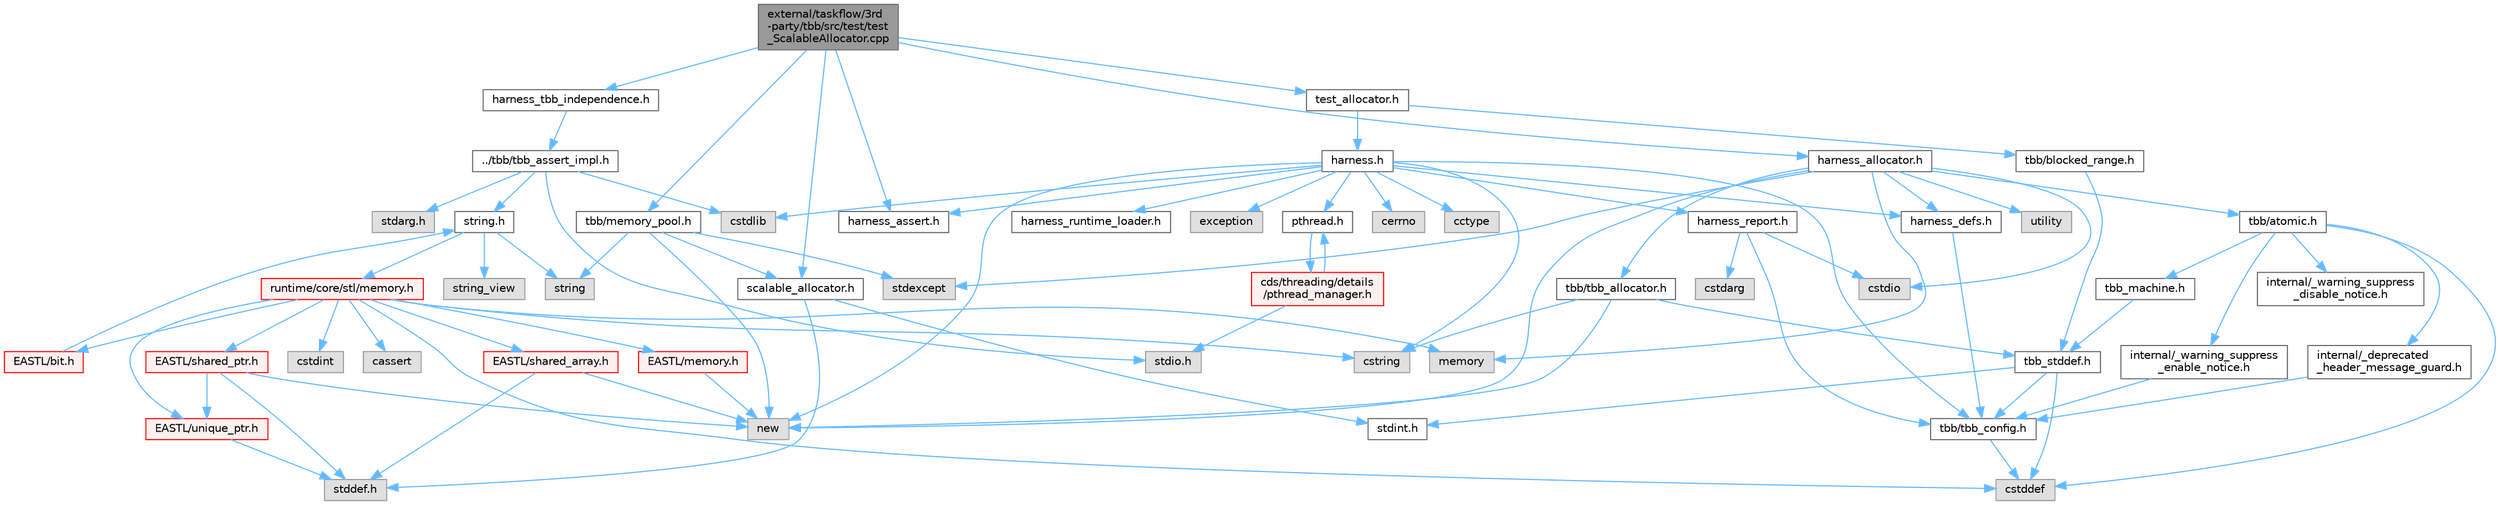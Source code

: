 digraph "external/taskflow/3rd-party/tbb/src/test/test_ScalableAllocator.cpp"
{
 // LATEX_PDF_SIZE
  bgcolor="transparent";
  edge [fontname=Helvetica,fontsize=10,labelfontname=Helvetica,labelfontsize=10];
  node [fontname=Helvetica,fontsize=10,shape=box,height=0.2,width=0.4];
  Node1 [id="Node000001",label="external/taskflow/3rd\l-party/tbb/src/test/test\l_ScalableAllocator.cpp",height=0.2,width=0.4,color="gray40", fillcolor="grey60", style="filled", fontcolor="black",tooltip=" "];
  Node1 -> Node2 [id="edge1_Node000001_Node000002",color="steelblue1",style="solid",tooltip=" "];
  Node2 [id="Node000002",label="harness_assert.h",height=0.2,width=0.4,color="grey40", fillcolor="white", style="filled",URL="$harness__assert_8h.html",tooltip=" "];
  Node1 -> Node3 [id="edge2_Node000001_Node000003",color="steelblue1",style="solid",tooltip=" "];
  Node3 [id="Node000003",label="harness_tbb_independence.h",height=0.2,width=0.4,color="grey40", fillcolor="white", style="filled",URL="$harness__tbb__independence_8h.html",tooltip=" "];
  Node3 -> Node4 [id="edge3_Node000003_Node000004",color="steelblue1",style="solid",tooltip=" "];
  Node4 [id="Node000004",label="../tbb/tbb_assert_impl.h",height=0.2,width=0.4,color="grey40", fillcolor="white", style="filled",URL="$tbb__assert__impl_8h.html",tooltip=" "];
  Node4 -> Node5 [id="edge4_Node000004_Node000005",color="steelblue1",style="solid",tooltip=" "];
  Node5 [id="Node000005",label="cstdlib",height=0.2,width=0.4,color="grey60", fillcolor="#E0E0E0", style="filled",tooltip=" "];
  Node4 -> Node6 [id="edge5_Node000004_Node000006",color="steelblue1",style="solid",tooltip=" "];
  Node6 [id="Node000006",label="stdio.h",height=0.2,width=0.4,color="grey60", fillcolor="#E0E0E0", style="filled",tooltip=" "];
  Node4 -> Node7 [id="edge6_Node000004_Node000007",color="steelblue1",style="solid",tooltip=" "];
  Node7 [id="Node000007",label="string.h",height=0.2,width=0.4,color="grey40", fillcolor="white", style="filled",URL="$string_8h.html",tooltip=" "];
  Node7 -> Node8 [id="edge7_Node000007_Node000008",color="steelblue1",style="solid",tooltip=" "];
  Node8 [id="Node000008",label="string",height=0.2,width=0.4,color="grey60", fillcolor="#E0E0E0", style="filled",tooltip=" "];
  Node7 -> Node9 [id="edge8_Node000007_Node000009",color="steelblue1",style="solid",tooltip=" "];
  Node9 [id="Node000009",label="string_view",height=0.2,width=0.4,color="grey60", fillcolor="#E0E0E0", style="filled",tooltip=" "];
  Node7 -> Node10 [id="edge9_Node000007_Node000010",color="steelblue1",style="solid",tooltip=" "];
  Node10 [id="Node000010",label="runtime/core/stl/memory.h",height=0.2,width=0.4,color="red", fillcolor="#FFF0F0", style="filled",URL="$runtime_2core_2stl_2memory_8h.html",tooltip=" "];
  Node10 -> Node11 [id="edge10_Node000010_Node000011",color="steelblue1",style="solid",tooltip=" "];
  Node11 [id="Node000011",label="cstddef",height=0.2,width=0.4,color="grey60", fillcolor="#E0E0E0", style="filled",tooltip=" "];
  Node10 -> Node12 [id="edge11_Node000010_Node000012",color="steelblue1",style="solid",tooltip=" "];
  Node12 [id="Node000012",label="cstdint",height=0.2,width=0.4,color="grey60", fillcolor="#E0E0E0", style="filled",tooltip=" "];
  Node10 -> Node13 [id="edge12_Node000010_Node000013",color="steelblue1",style="solid",tooltip=" "];
  Node13 [id="Node000013",label="cassert",height=0.2,width=0.4,color="grey60", fillcolor="#E0E0E0", style="filled",tooltip=" "];
  Node10 -> Node14 [id="edge13_Node000010_Node000014",color="steelblue1",style="solid",tooltip=" "];
  Node14 [id="Node000014",label="memory",height=0.2,width=0.4,color="grey60", fillcolor="#E0E0E0", style="filled",tooltip=" "];
  Node10 -> Node15 [id="edge14_Node000010_Node000015",color="steelblue1",style="solid",tooltip=" "];
  Node15 [id="Node000015",label="cstring",height=0.2,width=0.4,color="grey60", fillcolor="#E0E0E0", style="filled",tooltip=" "];
  Node10 -> Node16 [id="edge15_Node000010_Node000016",color="steelblue1",style="solid",tooltip=" "];
  Node16 [id="Node000016",label="EASTL/bit.h",height=0.2,width=0.4,color="red", fillcolor="#FFF0F0", style="filled",URL="$bit_8h.html",tooltip=" "];
  Node16 -> Node7 [id="edge16_Node000016_Node000007",color="steelblue1",style="solid",tooltip=" "];
  Node10 -> Node37 [id="edge17_Node000010_Node000037",color="steelblue1",style="solid",tooltip=" "];
  Node37 [id="Node000037",label="EASTL/memory.h",height=0.2,width=0.4,color="red", fillcolor="#FFF0F0", style="filled",URL="$runtime_2_e_a_s_t_l_2include_2_e_a_s_t_l_2memory_8h.html",tooltip=" "];
  Node37 -> Node52 [id="edge18_Node000037_Node000052",color="steelblue1",style="solid",tooltip=" "];
  Node52 [id="Node000052",label="new",height=0.2,width=0.4,color="grey60", fillcolor="#E0E0E0", style="filled",tooltip=" "];
  Node10 -> Node65 [id="edge19_Node000010_Node000065",color="steelblue1",style="solid",tooltip=" "];
  Node65 [id="Node000065",label="EASTL/shared_array.h",height=0.2,width=0.4,color="red", fillcolor="#FFF0F0", style="filled",URL="$shared__array_8h.html",tooltip=" "];
  Node65 -> Node52 [id="edge20_Node000065_Node000052",color="steelblue1",style="solid",tooltip=" "];
  Node65 -> Node25 [id="edge21_Node000065_Node000025",color="steelblue1",style="solid",tooltip=" "];
  Node25 [id="Node000025",label="stddef.h",height=0.2,width=0.4,color="grey60", fillcolor="#E0E0E0", style="filled",tooltip=" "];
  Node10 -> Node68 [id="edge22_Node000010_Node000068",color="steelblue1",style="solid",tooltip=" "];
  Node68 [id="Node000068",label="EASTL/unique_ptr.h",height=0.2,width=0.4,color="red", fillcolor="#FFF0F0", style="filled",URL="$unique__ptr_8h.html",tooltip=" "];
  Node68 -> Node25 [id="edge23_Node000068_Node000025",color="steelblue1",style="solid",tooltip=" "];
  Node10 -> Node71 [id="edge24_Node000010_Node000071",color="steelblue1",style="solid",tooltip=" "];
  Node71 [id="Node000071",label="EASTL/shared_ptr.h",height=0.2,width=0.4,color="red", fillcolor="#FFF0F0", style="filled",URL="$shared__ptr_8h.html",tooltip=" "];
  Node71 -> Node68 [id="edge25_Node000071_Node000068",color="steelblue1",style="solid",tooltip=" "];
  Node71 -> Node52 [id="edge26_Node000071_Node000052",color="steelblue1",style="solid",tooltip=" "];
  Node71 -> Node25 [id="edge27_Node000071_Node000025",color="steelblue1",style="solid",tooltip=" "];
  Node4 -> Node156 [id="edge28_Node000004_Node000156",color="steelblue1",style="solid",tooltip=" "];
  Node156 [id="Node000156",label="stdarg.h",height=0.2,width=0.4,color="grey60", fillcolor="#E0E0E0", style="filled",tooltip=" "];
  Node1 -> Node157 [id="edge29_Node000001_Node000157",color="steelblue1",style="solid",tooltip=" "];
  Node157 [id="Node000157",label="tbb/memory_pool.h",height=0.2,width=0.4,color="grey40", fillcolor="white", style="filled",URL="$memory__pool_8h.html",tooltip=" "];
  Node157 -> Node158 [id="edge30_Node000157_Node000158",color="steelblue1",style="solid",tooltip=" "];
  Node158 [id="Node000158",label="scalable_allocator.h",height=0.2,width=0.4,color="grey40", fillcolor="white", style="filled",URL="$scalable__allocator_8h.html",tooltip=" "];
  Node158 -> Node25 [id="edge31_Node000158_Node000025",color="steelblue1",style="solid",tooltip=" "];
  Node158 -> Node159 [id="edge32_Node000158_Node000159",color="steelblue1",style="solid",tooltip=" "];
  Node159 [id="Node000159",label="stdint.h",height=0.2,width=0.4,color="grey40", fillcolor="white", style="filled",URL="$stdint_8h.html",tooltip=" "];
  Node157 -> Node52 [id="edge33_Node000157_Node000052",color="steelblue1",style="solid",tooltip=" "];
  Node157 -> Node160 [id="edge34_Node000157_Node000160",color="steelblue1",style="solid",tooltip=" "];
  Node160 [id="Node000160",label="stdexcept",height=0.2,width=0.4,color="grey60", fillcolor="#E0E0E0", style="filled",tooltip=" "];
  Node157 -> Node8 [id="edge35_Node000157_Node000008",color="steelblue1",style="solid",tooltip=" "];
  Node1 -> Node158 [id="edge36_Node000001_Node000158",color="steelblue1",style="solid",tooltip=" "];
  Node1 -> Node161 [id="edge37_Node000001_Node000161",color="steelblue1",style="solid",tooltip=" "];
  Node161 [id="Node000161",label="test_allocator.h",height=0.2,width=0.4,color="grey40", fillcolor="white", style="filled",URL="$test__allocator_8h.html",tooltip=" "];
  Node161 -> Node162 [id="edge38_Node000161_Node000162",color="steelblue1",style="solid",tooltip=" "];
  Node162 [id="Node000162",label="harness.h",height=0.2,width=0.4,color="grey40", fillcolor="white", style="filled",URL="$harness_8h.html",tooltip=" "];
  Node162 -> Node163 [id="edge39_Node000162_Node000163",color="steelblue1",style="solid",tooltip=" "];
  Node163 [id="Node000163",label="tbb/tbb_config.h",height=0.2,width=0.4,color="grey40", fillcolor="white", style="filled",URL="$tbb__config_8h.html",tooltip=" "];
  Node163 -> Node11 [id="edge40_Node000163_Node000011",color="steelblue1",style="solid",tooltip=" "];
  Node162 -> Node164 [id="edge41_Node000162_Node000164",color="steelblue1",style="solid",tooltip=" "];
  Node164 [id="Node000164",label="harness_defs.h",height=0.2,width=0.4,color="grey40", fillcolor="white", style="filled",URL="$harness__defs_8h.html",tooltip=" "];
  Node164 -> Node163 [id="edge42_Node000164_Node000163",color="steelblue1",style="solid",tooltip=" "];
  Node162 -> Node5 [id="edge43_Node000162_Node000005",color="steelblue1",style="solid",tooltip=" "];
  Node162 -> Node15 [id="edge44_Node000162_Node000015",color="steelblue1",style="solid",tooltip=" "];
  Node162 -> Node165 [id="edge45_Node000162_Node000165",color="steelblue1",style="solid",tooltip=" "];
  Node165 [id="Node000165",label="cerrno",height=0.2,width=0.4,color="grey60", fillcolor="#E0E0E0", style="filled",tooltip=" "];
  Node162 -> Node166 [id="edge46_Node000162_Node000166",color="steelblue1",style="solid",tooltip=" "];
  Node166 [id="Node000166",label="cctype",height=0.2,width=0.4,color="grey60", fillcolor="#E0E0E0", style="filled",tooltip=" "];
  Node162 -> Node52 [id="edge47_Node000162_Node000052",color="steelblue1",style="solid",tooltip=" "];
  Node162 -> Node167 [id="edge48_Node000162_Node000167",color="steelblue1",style="solid",tooltip=" "];
  Node167 [id="Node000167",label="pthread.h",height=0.2,width=0.4,color="grey40", fillcolor="white", style="filled",URL="$pthread_8h.html",tooltip=" "];
  Node167 -> Node168 [id="edge49_Node000167_Node000168",color="steelblue1",style="solid",tooltip=" "];
  Node168 [id="Node000168",label="cds/threading/details\l/pthread_manager.h",height=0.2,width=0.4,color="red", fillcolor="#FFF0F0", style="filled",URL="$pthread__manager_8h.html",tooltip=" "];
  Node168 -> Node6 [id="edge50_Node000168_Node000006",color="steelblue1",style="solid",tooltip=" "];
  Node168 -> Node167 [id="edge51_Node000168_Node000167",color="steelblue1",style="solid",tooltip=" "];
  Node162 -> Node204 [id="edge52_Node000162_Node000204",color="steelblue1",style="solid",tooltip=" "];
  Node204 [id="Node000204",label="harness_runtime_loader.h",height=0.2,width=0.4,color="grey40", fillcolor="white", style="filled",URL="$harness__runtime__loader_8h.html",tooltip=" "];
  Node162 -> Node205 [id="edge53_Node000162_Node000205",color="steelblue1",style="solid",tooltip=" "];
  Node205 [id="Node000205",label="harness_report.h",height=0.2,width=0.4,color="grey40", fillcolor="white", style="filled",URL="$harness__report_8h.html",tooltip=" "];
  Node205 -> Node206 [id="edge54_Node000205_Node000206",color="steelblue1",style="solid",tooltip=" "];
  Node206 [id="Node000206",label="cstdio",height=0.2,width=0.4,color="grey60", fillcolor="#E0E0E0", style="filled",tooltip=" "];
  Node205 -> Node207 [id="edge55_Node000205_Node000207",color="steelblue1",style="solid",tooltip=" "];
  Node207 [id="Node000207",label="cstdarg",height=0.2,width=0.4,color="grey60", fillcolor="#E0E0E0", style="filled",tooltip=" "];
  Node205 -> Node163 [id="edge56_Node000205_Node000163",color="steelblue1",style="solid",tooltip=" "];
  Node162 -> Node176 [id="edge57_Node000162_Node000176",color="steelblue1",style="solid",tooltip=" "];
  Node176 [id="Node000176",label="exception",height=0.2,width=0.4,color="grey60", fillcolor="#E0E0E0", style="filled",tooltip=" "];
  Node162 -> Node2 [id="edge58_Node000162_Node000002",color="steelblue1",style="solid",tooltip=" "];
  Node161 -> Node208 [id="edge59_Node000161_Node000208",color="steelblue1",style="solid",tooltip=" "];
  Node208 [id="Node000208",label="tbb/blocked_range.h",height=0.2,width=0.4,color="grey40", fillcolor="white", style="filled",URL="$blocked__range_8h.html",tooltip=" "];
  Node208 -> Node209 [id="edge60_Node000208_Node000209",color="steelblue1",style="solid",tooltip=" "];
  Node209 [id="Node000209",label="tbb_stddef.h",height=0.2,width=0.4,color="grey40", fillcolor="white", style="filled",URL="$tbb__stddef_8h.html",tooltip=" "];
  Node209 -> Node163 [id="edge61_Node000209_Node000163",color="steelblue1",style="solid",tooltip=" "];
  Node209 -> Node11 [id="edge62_Node000209_Node000011",color="steelblue1",style="solid",tooltip=" "];
  Node209 -> Node159 [id="edge63_Node000209_Node000159",color="steelblue1",style="solid",tooltip=" "];
  Node1 -> Node210 [id="edge64_Node000001_Node000210",color="steelblue1",style="solid",tooltip=" "];
  Node210 [id="Node000210",label="harness_allocator.h",height=0.2,width=0.4,color="grey40", fillcolor="white", style="filled",URL="$harness__allocator_8h.html",tooltip=" "];
  Node210 -> Node164 [id="edge65_Node000210_Node000164",color="steelblue1",style="solid",tooltip=" "];
  Node210 -> Node14 [id="edge66_Node000210_Node000014",color="steelblue1",style="solid",tooltip=" "];
  Node210 -> Node52 [id="edge67_Node000210_Node000052",color="steelblue1",style="solid",tooltip=" "];
  Node210 -> Node206 [id="edge68_Node000210_Node000206",color="steelblue1",style="solid",tooltip=" "];
  Node210 -> Node160 [id="edge69_Node000210_Node000160",color="steelblue1",style="solid",tooltip=" "];
  Node210 -> Node62 [id="edge70_Node000210_Node000062",color="steelblue1",style="solid",tooltip=" "];
  Node62 [id="Node000062",label="utility",height=0.2,width=0.4,color="grey60", fillcolor="#E0E0E0", style="filled",tooltip=" "];
  Node210 -> Node211 [id="edge71_Node000210_Node000211",color="steelblue1",style="solid",tooltip=" "];
  Node211 [id="Node000211",label="tbb/atomic.h",height=0.2,width=0.4,color="grey40", fillcolor="white", style="filled",URL="$external_2taskflow_23rd-party_2tbb_2include_2tbb_2atomic_8h.html",tooltip=" "];
  Node211 -> Node212 [id="edge72_Node000211_Node000212",color="steelblue1",style="solid",tooltip=" "];
  Node212 [id="Node000212",label="internal/_deprecated\l_header_message_guard.h",height=0.2,width=0.4,color="grey40", fillcolor="white", style="filled",URL="$__deprecated__header__message__guard_8h.html",tooltip=" "];
  Node212 -> Node163 [id="edge73_Node000212_Node000163",color="steelblue1",style="solid",tooltip=" "];
  Node211 -> Node213 [id="edge74_Node000211_Node000213",color="steelblue1",style="solid",tooltip=" "];
  Node213 [id="Node000213",label="internal/_warning_suppress\l_enable_notice.h",height=0.2,width=0.4,color="grey40", fillcolor="white", style="filled",URL="$__warning__suppress__enable__notice_8h.html",tooltip=" "];
  Node213 -> Node163 [id="edge75_Node000213_Node000163",color="steelblue1",style="solid",tooltip=" "];
  Node211 -> Node11 [id="edge76_Node000211_Node000011",color="steelblue1",style="solid",tooltip=" "];
  Node211 -> Node214 [id="edge77_Node000211_Node000214",color="steelblue1",style="solid",tooltip=" "];
  Node214 [id="Node000214",label="tbb_machine.h",height=0.2,width=0.4,color="grey40", fillcolor="white", style="filled",URL="$tbb__machine_8h.html",tooltip=" "];
  Node214 -> Node209 [id="edge78_Node000214_Node000209",color="steelblue1",style="solid",tooltip=" "];
  Node211 -> Node215 [id="edge79_Node000211_Node000215",color="steelblue1",style="solid",tooltip=" "];
  Node215 [id="Node000215",label="internal/_warning_suppress\l_disable_notice.h",height=0.2,width=0.4,color="grey40", fillcolor="white", style="filled",URL="$__warning__suppress__disable__notice_8h.html",tooltip=" "];
  Node210 -> Node216 [id="edge80_Node000210_Node000216",color="steelblue1",style="solid",tooltip=" "];
  Node216 [id="Node000216",label="tbb/tbb_allocator.h",height=0.2,width=0.4,color="grey40", fillcolor="white", style="filled",URL="$tbb__allocator_8h.html",tooltip=" "];
  Node216 -> Node209 [id="edge81_Node000216_Node000209",color="steelblue1",style="solid",tooltip=" "];
  Node216 -> Node52 [id="edge82_Node000216_Node000052",color="steelblue1",style="solid",tooltip=" "];
  Node216 -> Node15 [id="edge83_Node000216_Node000015",color="steelblue1",style="solid",tooltip=" "];
}
